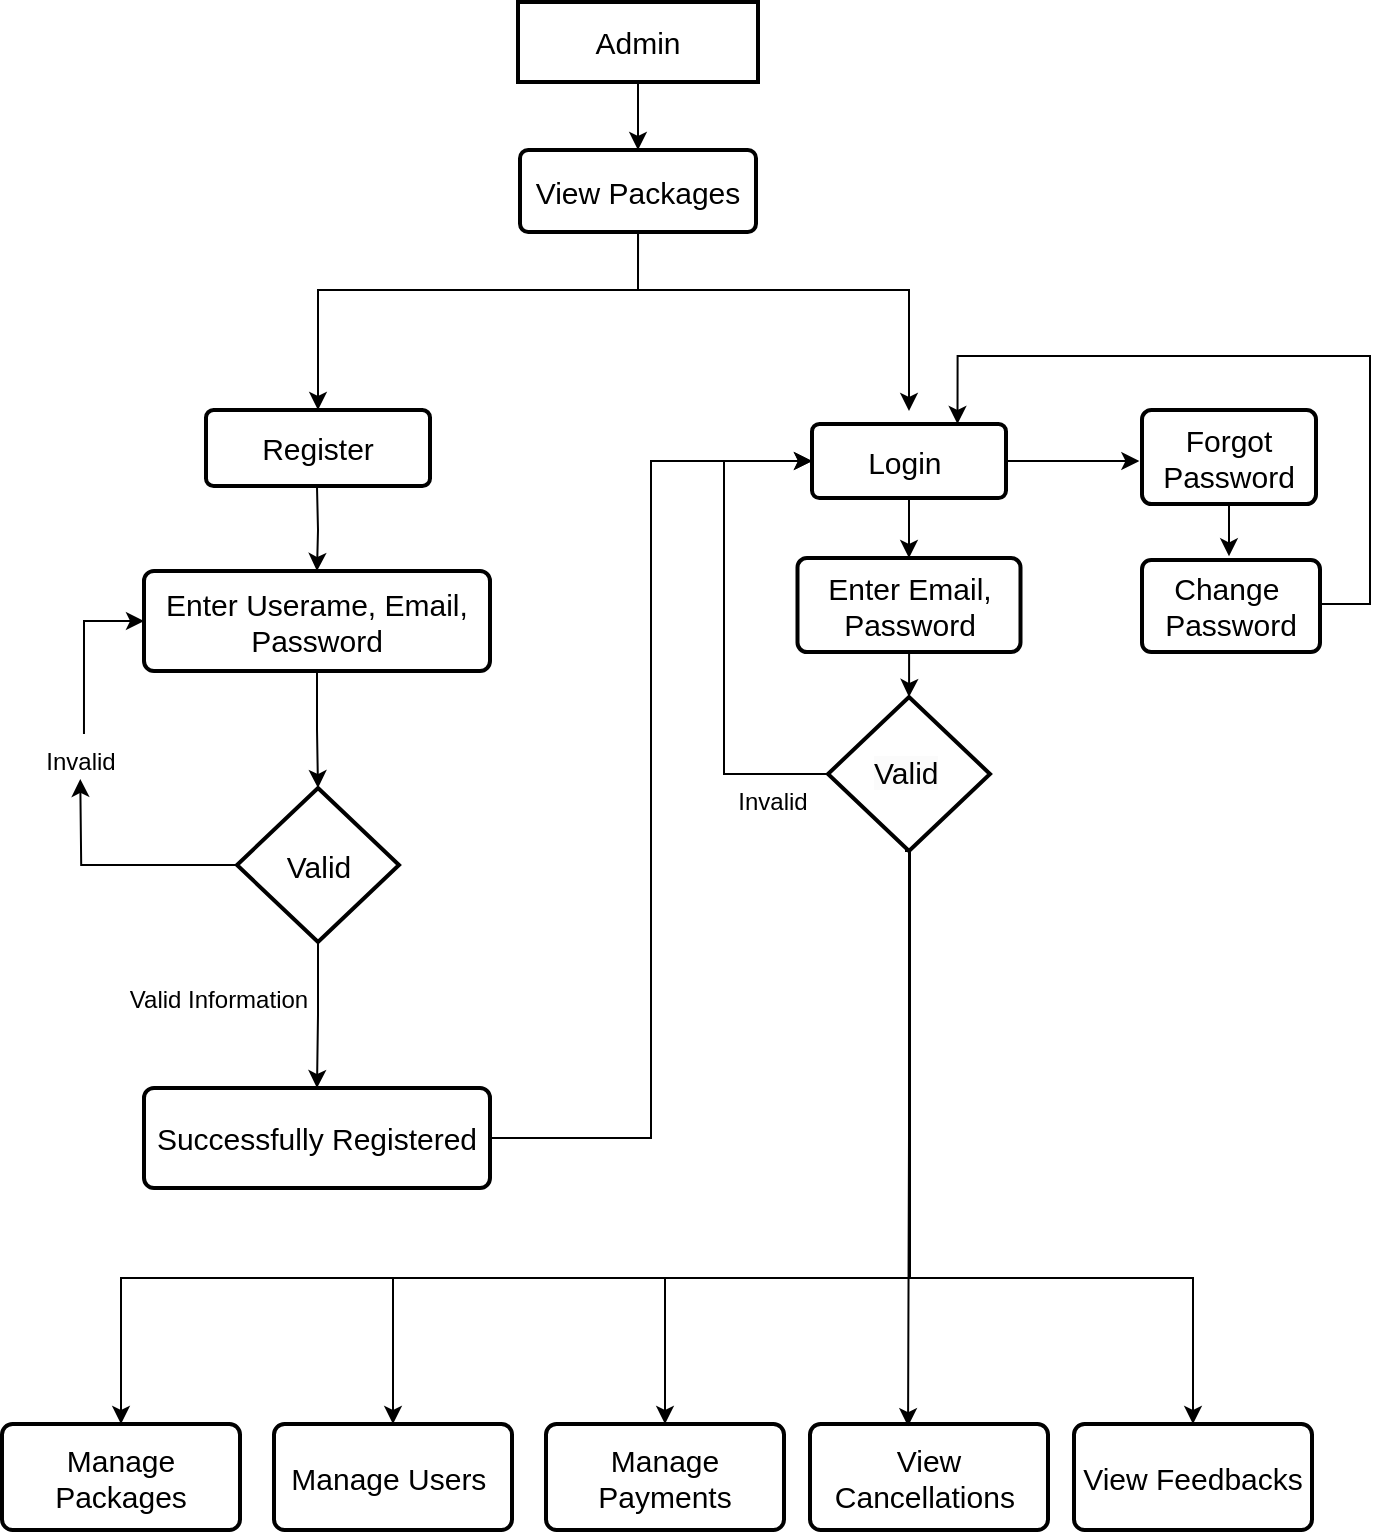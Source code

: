 <mxfile version="24.2.5" type="device">
  <diagram id="C5RBs43oDa-KdzZeNtuy" name="Page-1">
    <mxGraphModel dx="1480" dy="866" grid="0" gridSize="10" guides="1" tooltips="1" connect="1" arrows="1" fold="1" page="1" pageScale="1" pageWidth="827" pageHeight="1169" math="0" shadow="0">
      <root>
        <mxCell id="WIyWlLk6GJQsqaUBKTNV-0" />
        <mxCell id="WIyWlLk6GJQsqaUBKTNV-1" parent="WIyWlLk6GJQsqaUBKTNV-0" />
        <mxCell id="9Nmc_kyPYJZD9_paEMkF-78" style="edgeStyle=orthogonalEdgeStyle;rounded=0;orthogonalLoop=1;jettySize=auto;html=1;entryX=0.5;entryY=0;entryDx=0;entryDy=0;arcSize=10;" edge="1" parent="WIyWlLk6GJQsqaUBKTNV-1" source="9Nmc_kyPYJZD9_paEMkF-79" target="9Nmc_kyPYJZD9_paEMkF-118">
          <mxGeometry relative="1" as="geometry" />
        </mxCell>
        <mxCell id="9Nmc_kyPYJZD9_paEMkF-79" value="&lt;span style=&quot;font-size: 15px;&quot;&gt;Admin&lt;/span&gt;" style="rounded=0;whiteSpace=wrap;html=1;fontSize=12;glass=0;strokeWidth=2;shadow=0;arcSize=10;" vertex="1" parent="WIyWlLk6GJQsqaUBKTNV-1">
          <mxGeometry x="346" y="72" width="120" height="40" as="geometry" />
        </mxCell>
        <mxCell id="9Nmc_kyPYJZD9_paEMkF-80" value="&lt;font style=&quot;font-size: 15px;&quot;&gt;Register&lt;/font&gt;" style="rounded=1;whiteSpace=wrap;html=1;fontSize=12;glass=0;strokeWidth=2;shadow=0;arcSize=10;" vertex="1" parent="WIyWlLk6GJQsqaUBKTNV-1">
          <mxGeometry x="190" y="276" width="112" height="38" as="geometry" />
        </mxCell>
        <mxCell id="9Nmc_kyPYJZD9_paEMkF-81" style="edgeStyle=orthogonalEdgeStyle;rounded=0;orthogonalLoop=1;jettySize=auto;html=1;entryX=0.5;entryY=0;entryDx=0;entryDy=0;arcSize=10;" edge="1" parent="WIyWlLk6GJQsqaUBKTNV-1" source="9Nmc_kyPYJZD9_paEMkF-82" target="9Nmc_kyPYJZD9_paEMkF-85">
          <mxGeometry relative="1" as="geometry" />
        </mxCell>
        <mxCell id="9Nmc_kyPYJZD9_paEMkF-166" style="edgeStyle=orthogonalEdgeStyle;rounded=0;orthogonalLoop=1;jettySize=auto;html=1;" edge="1" parent="WIyWlLk6GJQsqaUBKTNV-1" source="9Nmc_kyPYJZD9_paEMkF-82">
          <mxGeometry relative="1" as="geometry">
            <mxPoint x="656.692" y="301.5" as="targetPoint" />
          </mxGeometry>
        </mxCell>
        <mxCell id="9Nmc_kyPYJZD9_paEMkF-82" value="&lt;font style=&quot;font-size: 15px;&quot;&gt;Login&amp;nbsp;&lt;/font&gt;" style="rounded=1;whiteSpace=wrap;html=1;strokeWidth=2;arcSize=10;" vertex="1" parent="WIyWlLk6GJQsqaUBKTNV-1">
          <mxGeometry x="493" y="283" width="97" height="37" as="geometry" />
        </mxCell>
        <mxCell id="9Nmc_kyPYJZD9_paEMkF-84" style="edgeStyle=orthogonalEdgeStyle;rounded=0;orthogonalLoop=1;jettySize=auto;html=1;entryX=0.5;entryY=0;entryDx=0;entryDy=0;arcSize=10;" edge="1" parent="WIyWlLk6GJQsqaUBKTNV-1" source="9Nmc_kyPYJZD9_paEMkF-85" target="9Nmc_kyPYJZD9_paEMkF-89">
          <mxGeometry relative="1" as="geometry" />
        </mxCell>
        <mxCell id="9Nmc_kyPYJZD9_paEMkF-85" value="&lt;font style=&quot;font-size: 15px;&quot;&gt;Enter Email, Password&lt;/font&gt;" style="rounded=1;whiteSpace=wrap;html=1;strokeWidth=2;arcSize=10;" vertex="1" parent="WIyWlLk6GJQsqaUBKTNV-1">
          <mxGeometry x="485.75" y="350" width="111.5" height="47" as="geometry" />
        </mxCell>
        <mxCell id="9Nmc_kyPYJZD9_paEMkF-169" style="edgeStyle=orthogonalEdgeStyle;rounded=0;orthogonalLoop=1;jettySize=auto;html=1;entryX=0.75;entryY=0;entryDx=0;entryDy=0;" edge="1" parent="WIyWlLk6GJQsqaUBKTNV-1" source="9Nmc_kyPYJZD9_paEMkF-87" target="9Nmc_kyPYJZD9_paEMkF-82">
          <mxGeometry relative="1" as="geometry">
            <Array as="points">
              <mxPoint x="772" y="373" />
              <mxPoint x="772" y="249" />
              <mxPoint x="566" y="249" />
            </Array>
          </mxGeometry>
        </mxCell>
        <mxCell id="9Nmc_kyPYJZD9_paEMkF-87" value="&lt;font style=&quot;font-size: 15px;&quot;&gt;Change&amp;nbsp;&lt;/font&gt;&lt;div&gt;&lt;font style=&quot;font-size: 15px;&quot;&gt;Password&lt;/font&gt;&lt;/div&gt;" style="rounded=1;whiteSpace=wrap;html=1;strokeWidth=2;arcSize=10;" vertex="1" parent="WIyWlLk6GJQsqaUBKTNV-1">
          <mxGeometry x="658" y="351" width="89" height="46" as="geometry" />
        </mxCell>
        <mxCell id="9Nmc_kyPYJZD9_paEMkF-139" style="edgeStyle=orthogonalEdgeStyle;rounded=0;orthogonalLoop=1;jettySize=auto;html=1;entryX=0.5;entryY=0;entryDx=0;entryDy=0;" edge="1" parent="WIyWlLk6GJQsqaUBKTNV-1" source="9Nmc_kyPYJZD9_paEMkF-89" target="9Nmc_kyPYJZD9_paEMkF-141">
          <mxGeometry relative="1" as="geometry">
            <mxPoint x="222" y="785" as="targetPoint" />
            <Array as="points">
              <mxPoint x="542" y="710" />
              <mxPoint x="148" y="710" />
            </Array>
          </mxGeometry>
        </mxCell>
        <mxCell id="9Nmc_kyPYJZD9_paEMkF-145" style="edgeStyle=orthogonalEdgeStyle;rounded=0;orthogonalLoop=1;jettySize=auto;html=1;entryX=0.5;entryY=0;entryDx=0;entryDy=0;exitX=0.5;exitY=1;exitDx=0;exitDy=0;" edge="1" parent="WIyWlLk6GJQsqaUBKTNV-1" target="9Nmc_kyPYJZD9_paEMkF-142">
          <mxGeometry relative="1" as="geometry">
            <mxPoint x="539.5" y="496.5" as="sourcePoint" />
            <mxPoint x="284.5" y="777" as="targetPoint" />
            <Array as="points">
              <mxPoint x="542" y="497" />
              <mxPoint x="542" y="710" />
              <mxPoint x="284" y="710" />
            </Array>
          </mxGeometry>
        </mxCell>
        <mxCell id="9Nmc_kyPYJZD9_paEMkF-146" style="edgeStyle=orthogonalEdgeStyle;rounded=0;orthogonalLoop=1;jettySize=auto;html=1;entryX=0.5;entryY=0;entryDx=0;entryDy=0;" edge="1" parent="WIyWlLk6GJQsqaUBKTNV-1" source="9Nmc_kyPYJZD9_paEMkF-89" target="9Nmc_kyPYJZD9_paEMkF-143">
          <mxGeometry relative="1" as="geometry">
            <Array as="points">
              <mxPoint x="542" y="710" />
              <mxPoint x="420" y="710" />
            </Array>
          </mxGeometry>
        </mxCell>
        <mxCell id="9Nmc_kyPYJZD9_paEMkF-150" style="edgeStyle=orthogonalEdgeStyle;rounded=0;orthogonalLoop=1;jettySize=auto;html=1;entryX=0.5;entryY=0;entryDx=0;entryDy=0;" edge="1" parent="WIyWlLk6GJQsqaUBKTNV-1" source="9Nmc_kyPYJZD9_paEMkF-89" target="9Nmc_kyPYJZD9_paEMkF-148">
          <mxGeometry relative="1" as="geometry">
            <Array as="points">
              <mxPoint x="542" y="710" />
              <mxPoint x="684" y="710" />
            </Array>
          </mxGeometry>
        </mxCell>
        <mxCell id="9Nmc_kyPYJZD9_paEMkF-158" style="edgeStyle=orthogonalEdgeStyle;rounded=0;orthogonalLoop=1;jettySize=auto;html=1;entryX=0;entryY=0.5;entryDx=0;entryDy=0;" edge="1" parent="WIyWlLk6GJQsqaUBKTNV-1" source="9Nmc_kyPYJZD9_paEMkF-89" target="9Nmc_kyPYJZD9_paEMkF-82">
          <mxGeometry relative="1" as="geometry">
            <Array as="points">
              <mxPoint x="449" y="458" />
              <mxPoint x="449" y="302" />
            </Array>
          </mxGeometry>
        </mxCell>
        <mxCell id="9Nmc_kyPYJZD9_paEMkF-89" value="" style="rhombus;whiteSpace=wrap;html=1;strokeWidth=2;arcSize=10;" vertex="1" parent="WIyWlLk6GJQsqaUBKTNV-1">
          <mxGeometry x="501" y="419.5" width="81" height="77" as="geometry" />
        </mxCell>
        <mxCell id="9Nmc_kyPYJZD9_paEMkF-90" style="edgeStyle=orthogonalEdgeStyle;rounded=0;orthogonalLoop=1;jettySize=auto;html=1;entryX=0.5;entryY=0;entryDx=0;entryDy=0;arcSize=10;" edge="1" parent="WIyWlLk6GJQsqaUBKTNV-1" source="9Nmc_kyPYJZD9_paEMkF-91" target="9Nmc_kyPYJZD9_paEMkF-99">
          <mxGeometry relative="1" as="geometry" />
        </mxCell>
        <mxCell id="9Nmc_kyPYJZD9_paEMkF-91" value="&lt;font style=&quot;font-size: 15px;&quot;&gt;Valid&lt;/font&gt;" style="rhombus;whiteSpace=wrap;html=1;strokeWidth=2;arcSize=10;" vertex="1" parent="WIyWlLk6GJQsqaUBKTNV-1">
          <mxGeometry x="205.5" y="465" width="81" height="77" as="geometry" />
        </mxCell>
        <mxCell id="9Nmc_kyPYJZD9_paEMkF-92" style="edgeStyle=orthogonalEdgeStyle;rounded=0;orthogonalLoop=1;jettySize=auto;html=1;entryX=0.5;entryY=0;entryDx=0;entryDy=0;arcSize=10;" edge="1" parent="WIyWlLk6GJQsqaUBKTNV-1" target="9Nmc_kyPYJZD9_paEMkF-95">
          <mxGeometry relative="1" as="geometry">
            <mxPoint x="245.5" y="314.5" as="sourcePoint" />
          </mxGeometry>
        </mxCell>
        <mxCell id="9Nmc_kyPYJZD9_paEMkF-94" style="edgeStyle=orthogonalEdgeStyle;rounded=0;orthogonalLoop=1;jettySize=auto;html=1;entryX=0.5;entryY=0;entryDx=0;entryDy=0;arcSize=10;" edge="1" parent="WIyWlLk6GJQsqaUBKTNV-1" source="9Nmc_kyPYJZD9_paEMkF-95" target="9Nmc_kyPYJZD9_paEMkF-91">
          <mxGeometry relative="1" as="geometry" />
        </mxCell>
        <mxCell id="9Nmc_kyPYJZD9_paEMkF-95" value="&lt;font style=&quot;font-size: 15px;&quot;&gt;Enter Userame, Email, Password&lt;/font&gt;" style="rounded=1;whiteSpace=wrap;html=1;strokeWidth=2;arcSize=10;" vertex="1" parent="WIyWlLk6GJQsqaUBKTNV-1">
          <mxGeometry x="159" y="356.5" width="173" height="50" as="geometry" />
        </mxCell>
        <mxCell id="9Nmc_kyPYJZD9_paEMkF-96" style="edgeStyle=orthogonalEdgeStyle;rounded=0;orthogonalLoop=1;jettySize=auto;html=1;entryX=0;entryY=0.5;entryDx=0;entryDy=0;exitX=0.547;exitY=0.075;exitDx=0;exitDy=0;exitPerimeter=0;" edge="1" parent="WIyWlLk6GJQsqaUBKTNV-1" target="9Nmc_kyPYJZD9_paEMkF-95">
          <mxGeometry relative="1" as="geometry">
            <Array as="points">
              <mxPoint x="129" y="382" />
            </Array>
            <mxPoint x="128.991" y="437.95" as="sourcePoint" />
          </mxGeometry>
        </mxCell>
        <mxCell id="9Nmc_kyPYJZD9_paEMkF-97" value="Invalid" style="text;html=1;align=center;verticalAlign=middle;resizable=0;points=[];autosize=1;strokeColor=none;fillColor=none;arcSize=10;" vertex="1" parent="WIyWlLk6GJQsqaUBKTNV-1">
          <mxGeometry x="100" y="439" width="53" height="26" as="geometry" />
        </mxCell>
        <mxCell id="9Nmc_kyPYJZD9_paEMkF-98" style="edgeStyle=orthogonalEdgeStyle;rounded=0;orthogonalLoop=1;jettySize=auto;html=1;entryX=0;entryY=0.5;entryDx=0;entryDy=0;" edge="1" parent="WIyWlLk6GJQsqaUBKTNV-1" source="9Nmc_kyPYJZD9_paEMkF-99" target="9Nmc_kyPYJZD9_paEMkF-82">
          <mxGeometry relative="1" as="geometry" />
        </mxCell>
        <mxCell id="9Nmc_kyPYJZD9_paEMkF-99" value="&lt;span style=&quot;font-size: 15px;&quot;&gt;Successfully Registered&lt;/span&gt;" style="rounded=1;whiteSpace=wrap;html=1;strokeWidth=2;arcSize=10;" vertex="1" parent="WIyWlLk6GJQsqaUBKTNV-1">
          <mxGeometry x="159" y="615" width="173" height="50" as="geometry" />
        </mxCell>
        <mxCell id="9Nmc_kyPYJZD9_paEMkF-100" value="Valid Information" style="text;html=1;align=center;verticalAlign=middle;resizable=0;points=[];autosize=1;strokeColor=none;fillColor=none;arcSize=10;" vertex="1" parent="WIyWlLk6GJQsqaUBKTNV-1">
          <mxGeometry x="142" y="558" width="107" height="26" as="geometry" />
        </mxCell>
        <mxCell id="9Nmc_kyPYJZD9_paEMkF-172" style="edgeStyle=orthogonalEdgeStyle;rounded=0;orthogonalLoop=1;jettySize=auto;html=1;" edge="1" parent="WIyWlLk6GJQsqaUBKTNV-1" source="9Nmc_kyPYJZD9_paEMkF-102">
          <mxGeometry relative="1" as="geometry">
            <mxPoint x="701.5" y="349.171" as="targetPoint" />
          </mxGeometry>
        </mxCell>
        <mxCell id="9Nmc_kyPYJZD9_paEMkF-102" value="&lt;span style=&quot;font-size: 15px;&quot;&gt;Forgot Password&lt;/span&gt;" style="rounded=1;whiteSpace=wrap;html=1;strokeWidth=2;arcSize=10;" vertex="1" parent="WIyWlLk6GJQsqaUBKTNV-1">
          <mxGeometry x="658" y="276" width="87" height="47" as="geometry" />
        </mxCell>
        <mxCell id="9Nmc_kyPYJZD9_paEMkF-117" style="edgeStyle=orthogonalEdgeStyle;rounded=0;orthogonalLoop=1;jettySize=auto;html=1;entryX=0.5;entryY=0;entryDx=0;entryDy=0;arcSize=10;" edge="1" parent="WIyWlLk6GJQsqaUBKTNV-1" source="9Nmc_kyPYJZD9_paEMkF-118" target="9Nmc_kyPYJZD9_paEMkF-80">
          <mxGeometry relative="1" as="geometry">
            <mxPoint x="406" y="164.0" as="targetPoint" />
            <Array as="points">
              <mxPoint x="406" y="216" />
              <mxPoint x="246" y="216" />
            </Array>
          </mxGeometry>
        </mxCell>
        <mxCell id="9Nmc_kyPYJZD9_paEMkF-134" style="edgeStyle=orthogonalEdgeStyle;rounded=0;orthogonalLoop=1;jettySize=auto;html=1;entryX=0.5;entryY=0;entryDx=0;entryDy=0;" edge="1" parent="WIyWlLk6GJQsqaUBKTNV-1">
          <mxGeometry relative="1" as="geometry">
            <mxPoint x="406.037" y="185" as="sourcePoint" />
            <mxPoint x="541.5" y="276.5" as="targetPoint" />
            <Array as="points">
              <mxPoint x="406" y="216" />
              <mxPoint x="542" y="216" />
            </Array>
          </mxGeometry>
        </mxCell>
        <mxCell id="9Nmc_kyPYJZD9_paEMkF-118" value="&lt;span style=&quot;font-size: 15px;&quot;&gt;View Packages&lt;/span&gt;" style="rounded=1;whiteSpace=wrap;html=1;fontSize=12;glass=0;strokeWidth=2;shadow=0;arcSize=10;" vertex="1" parent="WIyWlLk6GJQsqaUBKTNV-1">
          <mxGeometry x="347" y="146" width="118" height="41" as="geometry" />
        </mxCell>
        <mxCell id="9Nmc_kyPYJZD9_paEMkF-124" style="edgeStyle=orthogonalEdgeStyle;rounded=0;orthogonalLoop=1;jettySize=auto;html=1;entryX=0.512;entryY=0.942;entryDx=0;entryDy=0;entryPerimeter=0;" edge="1" parent="WIyWlLk6GJQsqaUBKTNV-1" source="9Nmc_kyPYJZD9_paEMkF-91">
          <mxGeometry relative="1" as="geometry">
            <mxPoint x="127.136" y="460.492" as="targetPoint" />
          </mxGeometry>
        </mxCell>
        <mxCell id="9Nmc_kyPYJZD9_paEMkF-141" value="&lt;span style=&quot;font-size: 15px;&quot;&gt;Manage Packages&lt;/span&gt;" style="rounded=1;whiteSpace=wrap;html=1;strokeWidth=2;arcSize=10;" vertex="1" parent="WIyWlLk6GJQsqaUBKTNV-1">
          <mxGeometry x="88" y="783" width="119" height="53" as="geometry" />
        </mxCell>
        <mxCell id="9Nmc_kyPYJZD9_paEMkF-142" value="&lt;span style=&quot;font-size: 15px;&quot;&gt;Manage Users&amp;nbsp;&lt;/span&gt;" style="rounded=1;whiteSpace=wrap;html=1;strokeWidth=2;arcSize=10;" vertex="1" parent="WIyWlLk6GJQsqaUBKTNV-1">
          <mxGeometry x="224" y="783" width="119" height="53" as="geometry" />
        </mxCell>
        <mxCell id="9Nmc_kyPYJZD9_paEMkF-143" value="&lt;span style=&quot;font-size: 15px;&quot;&gt;Manage Payments&lt;/span&gt;" style="rounded=1;whiteSpace=wrap;html=1;strokeWidth=2;arcSize=10;" vertex="1" parent="WIyWlLk6GJQsqaUBKTNV-1">
          <mxGeometry x="360" y="783" width="119" height="53" as="geometry" />
        </mxCell>
        <mxCell id="9Nmc_kyPYJZD9_paEMkF-144" value="&lt;span style=&quot;font-size: 15px;&quot;&gt;View Cancellations&amp;nbsp;&lt;/span&gt;" style="rounded=1;whiteSpace=wrap;html=1;strokeWidth=2;arcSize=10;" vertex="1" parent="WIyWlLk6GJQsqaUBKTNV-1">
          <mxGeometry x="492" y="783" width="119" height="53" as="geometry" />
        </mxCell>
        <mxCell id="9Nmc_kyPYJZD9_paEMkF-148" value="&lt;span style=&quot;font-size: 15px;&quot;&gt;View Feedbacks&lt;/span&gt;" style="rounded=1;whiteSpace=wrap;html=1;strokeWidth=2;arcSize=10;" vertex="1" parent="WIyWlLk6GJQsqaUBKTNV-1">
          <mxGeometry x="624" y="783" width="119" height="53" as="geometry" />
        </mxCell>
        <mxCell id="9Nmc_kyPYJZD9_paEMkF-152" style="edgeStyle=orthogonalEdgeStyle;rounded=0;orthogonalLoop=1;jettySize=auto;html=1;entryX=0.412;entryY=0.021;entryDx=0;entryDy=0;entryPerimeter=0;" edge="1" parent="WIyWlLk6GJQsqaUBKTNV-1" source="9Nmc_kyPYJZD9_paEMkF-89" target="9Nmc_kyPYJZD9_paEMkF-144">
          <mxGeometry relative="1" as="geometry" />
        </mxCell>
        <mxCell id="9Nmc_kyPYJZD9_paEMkF-155" value="Invalid" style="text;html=1;align=center;verticalAlign=middle;resizable=0;points=[];autosize=1;strokeColor=none;fillColor=none;" vertex="1" parent="WIyWlLk6GJQsqaUBKTNV-1">
          <mxGeometry x="446" y="459" width="53" height="26" as="geometry" />
        </mxCell>
        <mxCell id="9Nmc_kyPYJZD9_paEMkF-174" value="&lt;span style=&quot;color: rgb(0, 0, 0); font-family: Helvetica; font-size: 15px; font-style: normal; font-variant-ligatures: normal; font-variant-caps: normal; font-weight: 400; letter-spacing: normal; orphans: 2; text-align: center; text-indent: 0px; text-transform: none; widows: 2; word-spacing: 0px; -webkit-text-stroke-width: 0px; white-space: normal; background-color: rgb(251, 251, 251); text-decoration-thickness: initial; text-decoration-style: initial; text-decoration-color: initial; display: inline !important; float: none;&quot;&gt;Valid&lt;/span&gt;" style="text;whiteSpace=wrap;html=1;" vertex="1" parent="WIyWlLk6GJQsqaUBKTNV-1">
          <mxGeometry x="521.5" y="442.0" width="60" height="40" as="geometry" />
        </mxCell>
      </root>
    </mxGraphModel>
  </diagram>
</mxfile>

